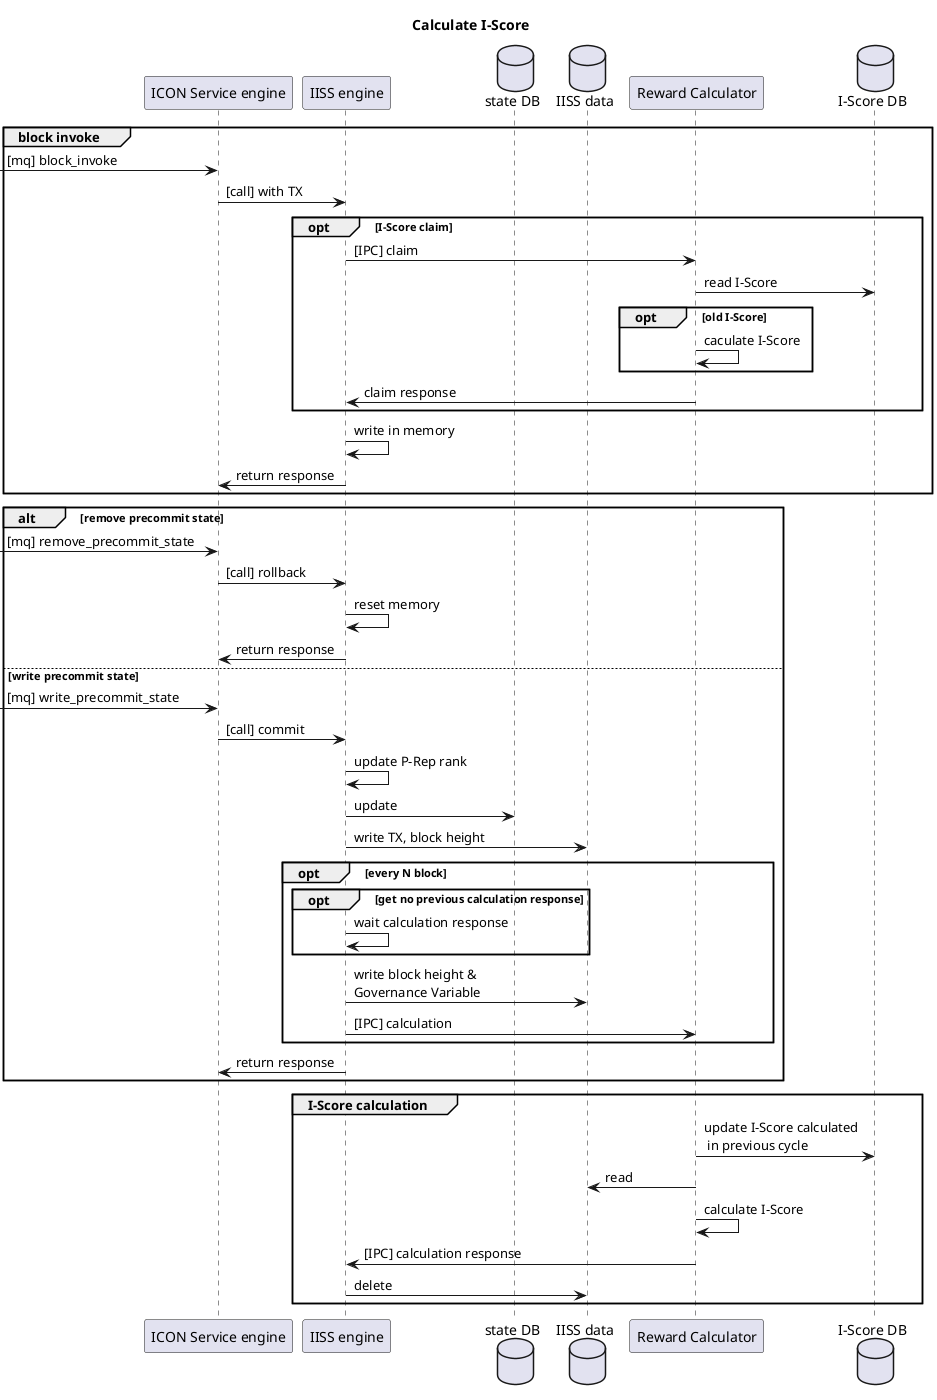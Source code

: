 @startuml
title Calculate I-Score

participant "ICON Service engine" as IS
participant "IISS engine" as IISS
database "state DB" as SDB
database "IISS data" as ID
participant "Reward Calculator" as RC
database "I-Score DB" as ISDB

group block invoke
-> IS: [mq] block_invoke
IS -> IISS: [call] with TX
opt I-Score claim
IISS -> RC: [IPC] claim
RC -> ISDB: read I-Score
opt old I-Score
RC -> RC: caculate I-Score
end
RC -> IISS: claim response
end
IISS -> IISS: write in memory
IISS -> IS: return response
end

alt remove precommit state

-> IS: [mq] remove_precommit_state
IS -> IISS: [call] rollback
IISS -> IISS: reset memory
IISS -> IS: return response

else write precommit state

-> IS: [mq] write_precommit_state
IS -> IISS: [call] commit
IISS -> IISS: update P-Rep rank
IISS -> SDB: update
IISS -> ID: write TX, block height

opt every N block
opt get no previous calculation response
IISS -> IISS: wait calculation response
end

IISS -> ID: write block height &\nGovernance Variable
IISS -> RC: [IPC] calculation
end alt every N block

IISS -> IS: return response

end group write precommit

group I-Score calculation

RC -> ISDB: update I-Score calculated\n in previous cycle
RC -> ID: read
RC -> RC: calculate I-Score
RC -> IISS: [IPC] calculation response
IISS -> ID: delete

end group

@enduml